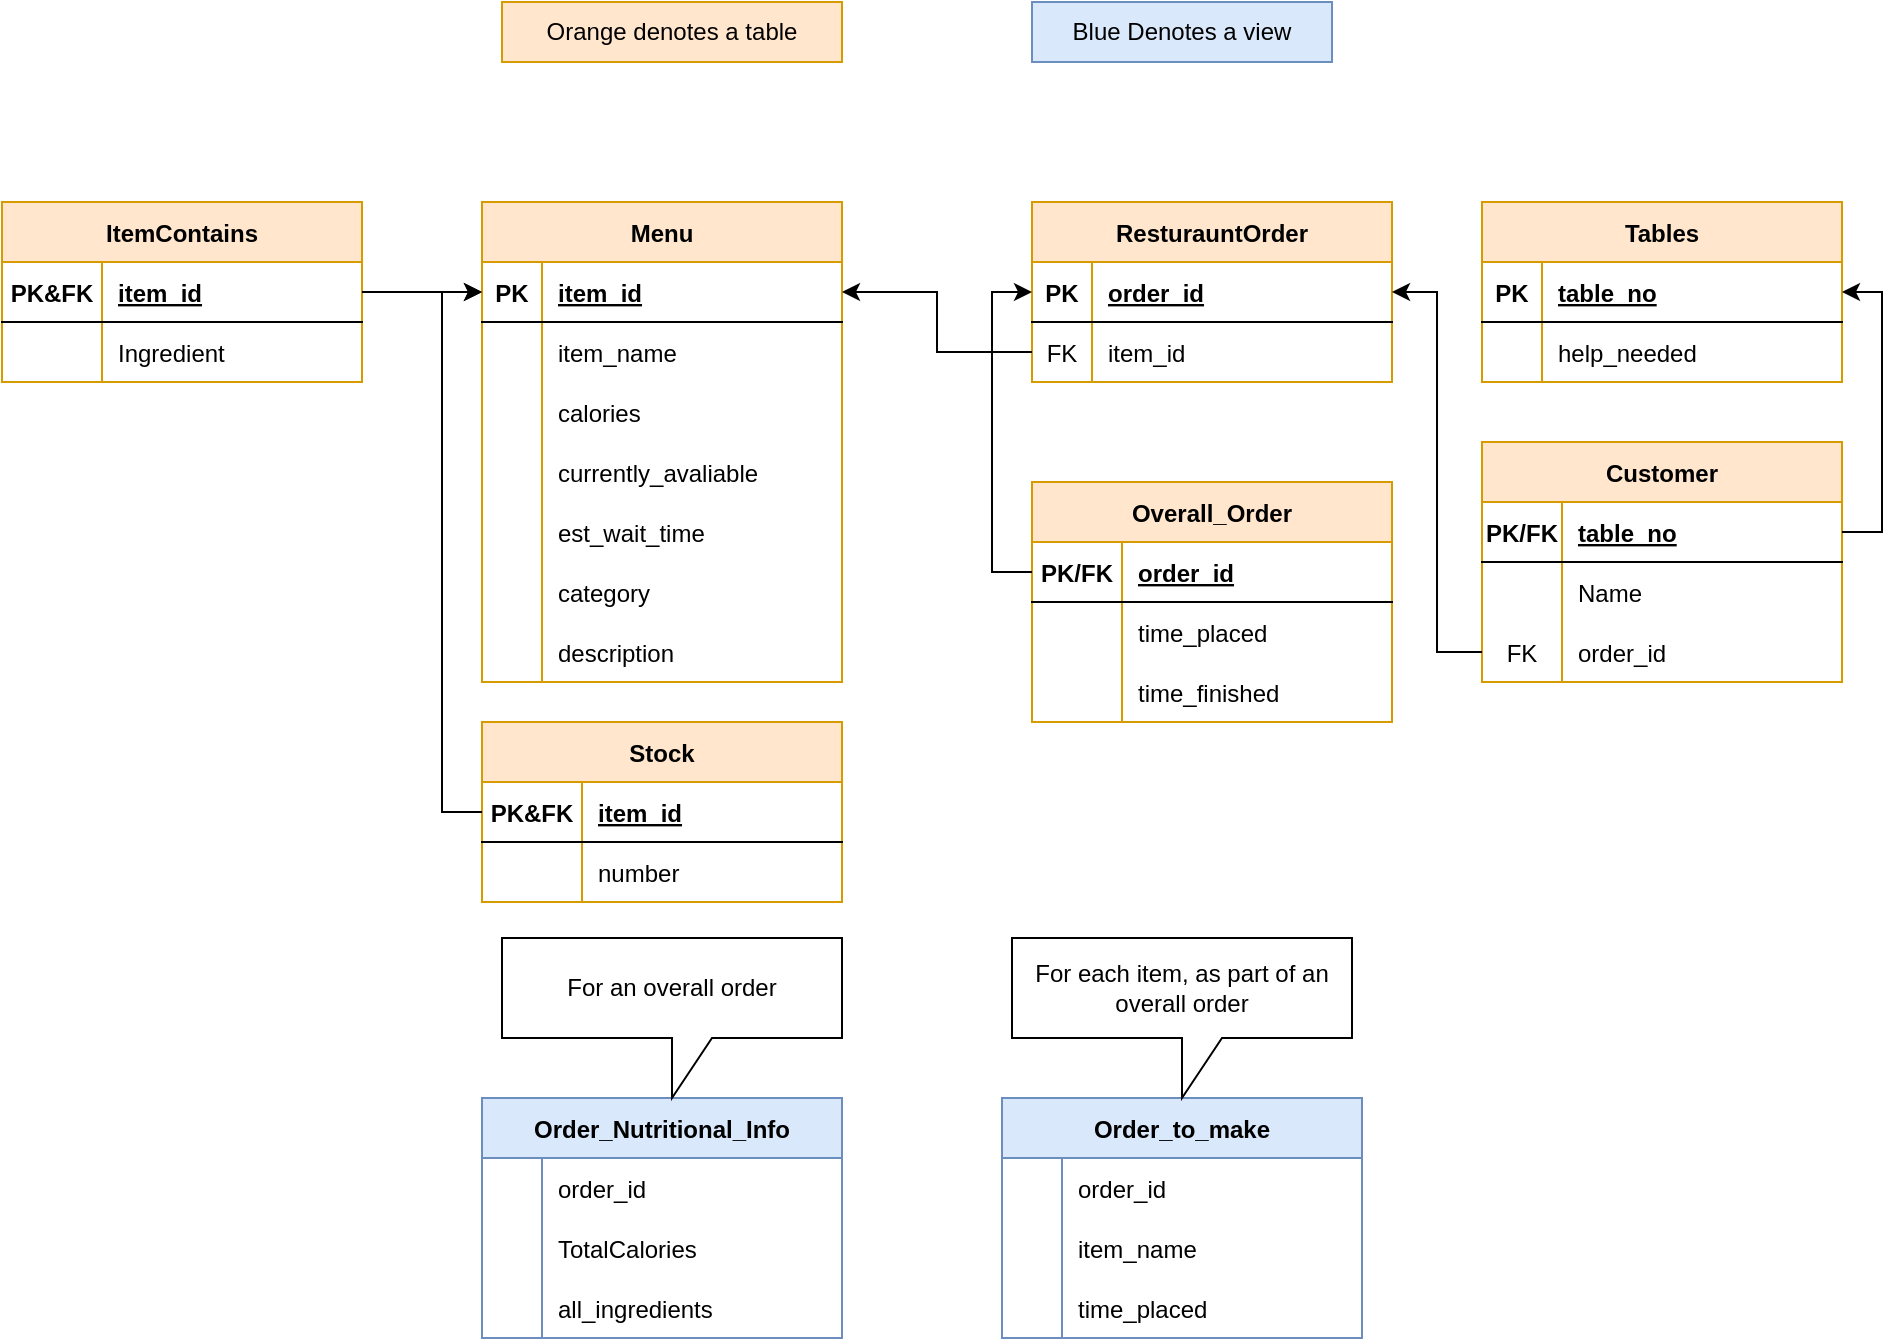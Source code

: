 <mxfile version="20.3.0" type="device"><diagram id="SdohJw1Y27w-HQeOz1-9" name="Page-1"><mxGraphModel dx="1312" dy="865" grid="1" gridSize="10" guides="1" tooltips="1" connect="1" arrows="1" fold="1" page="1" pageScale="1" pageWidth="850" pageHeight="1100" math="0" shadow="0"><root><mxCell id="0"/><mxCell id="1" parent="0"/><mxCell id="2-MBqTOUzXgTZONKNW20-1" value="Menu" style="shape=table;startSize=30;container=1;collapsible=1;childLayout=tableLayout;fixedRows=1;rowLines=0;fontStyle=1;align=center;resizeLast=1;fillColor=#ffe6cc;strokeColor=#d79b00;" parent="1" vertex="1"><mxGeometry x="60" y="140" width="180" height="240" as="geometry"/></mxCell><mxCell id="2-MBqTOUzXgTZONKNW20-2" value="" style="shape=tableRow;horizontal=0;startSize=0;swimlaneHead=0;swimlaneBody=0;fillColor=none;collapsible=0;dropTarget=0;points=[[0,0.5],[1,0.5]];portConstraint=eastwest;top=0;left=0;right=0;bottom=1;" parent="2-MBqTOUzXgTZONKNW20-1" vertex="1"><mxGeometry y="30" width="180" height="30" as="geometry"/></mxCell><mxCell id="2-MBqTOUzXgTZONKNW20-3" value="PK" style="shape=partialRectangle;connectable=0;fillColor=none;top=0;left=0;bottom=0;right=0;fontStyle=1;overflow=hidden;" parent="2-MBqTOUzXgTZONKNW20-2" vertex="1"><mxGeometry width="30" height="30" as="geometry"><mxRectangle width="30" height="30" as="alternateBounds"/></mxGeometry></mxCell><mxCell id="2-MBqTOUzXgTZONKNW20-4" value="item_id" style="shape=partialRectangle;connectable=0;fillColor=none;top=0;left=0;bottom=0;right=0;align=left;spacingLeft=6;fontStyle=5;overflow=hidden;" parent="2-MBqTOUzXgTZONKNW20-2" vertex="1"><mxGeometry x="30" width="150" height="30" as="geometry"><mxRectangle width="150" height="30" as="alternateBounds"/></mxGeometry></mxCell><mxCell id="2-MBqTOUzXgTZONKNW20-5" value="" style="shape=tableRow;horizontal=0;startSize=0;swimlaneHead=0;swimlaneBody=0;fillColor=none;collapsible=0;dropTarget=0;points=[[0,0.5],[1,0.5]];portConstraint=eastwest;top=0;left=0;right=0;bottom=0;" parent="2-MBqTOUzXgTZONKNW20-1" vertex="1"><mxGeometry y="60" width="180" height="30" as="geometry"/></mxCell><mxCell id="2-MBqTOUzXgTZONKNW20-6" value="" style="shape=partialRectangle;connectable=0;fillColor=none;top=0;left=0;bottom=0;right=0;editable=1;overflow=hidden;" parent="2-MBqTOUzXgTZONKNW20-5" vertex="1"><mxGeometry width="30" height="30" as="geometry"><mxRectangle width="30" height="30" as="alternateBounds"/></mxGeometry></mxCell><mxCell id="2-MBqTOUzXgTZONKNW20-7" value="item_name" style="shape=partialRectangle;connectable=0;fillColor=none;top=0;left=0;bottom=0;right=0;align=left;spacingLeft=6;overflow=hidden;" parent="2-MBqTOUzXgTZONKNW20-5" vertex="1"><mxGeometry x="30" width="150" height="30" as="geometry"><mxRectangle width="150" height="30" as="alternateBounds"/></mxGeometry></mxCell><mxCell id="2-MBqTOUzXgTZONKNW20-11" value="" style="shape=tableRow;horizontal=0;startSize=0;swimlaneHead=0;swimlaneBody=0;fillColor=none;collapsible=0;dropTarget=0;points=[[0,0.5],[1,0.5]];portConstraint=eastwest;top=0;left=0;right=0;bottom=0;" parent="2-MBqTOUzXgTZONKNW20-1" vertex="1"><mxGeometry y="90" width="180" height="30" as="geometry"/></mxCell><mxCell id="2-MBqTOUzXgTZONKNW20-12" value="" style="shape=partialRectangle;connectable=0;fillColor=none;top=0;left=0;bottom=0;right=0;editable=1;overflow=hidden;" parent="2-MBqTOUzXgTZONKNW20-11" vertex="1"><mxGeometry width="30" height="30" as="geometry"><mxRectangle width="30" height="30" as="alternateBounds"/></mxGeometry></mxCell><mxCell id="2-MBqTOUzXgTZONKNW20-13" value="calories" style="shape=partialRectangle;connectable=0;fillColor=none;top=0;left=0;bottom=0;right=0;align=left;spacingLeft=6;overflow=hidden;" parent="2-MBqTOUzXgTZONKNW20-11" vertex="1"><mxGeometry x="30" width="150" height="30" as="geometry"><mxRectangle width="150" height="30" as="alternateBounds"/></mxGeometry></mxCell><mxCell id="2-MBqTOUzXgTZONKNW20-14" value="" style="shape=tableRow;horizontal=0;startSize=0;swimlaneHead=0;swimlaneBody=0;fillColor=none;collapsible=0;dropTarget=0;points=[[0,0.5],[1,0.5]];portConstraint=eastwest;top=0;left=0;right=0;bottom=0;" parent="2-MBqTOUzXgTZONKNW20-1" vertex="1"><mxGeometry y="120" width="180" height="30" as="geometry"/></mxCell><mxCell id="2-MBqTOUzXgTZONKNW20-15" value="" style="shape=partialRectangle;connectable=0;fillColor=none;top=0;left=0;bottom=0;right=0;editable=1;overflow=hidden;" parent="2-MBqTOUzXgTZONKNW20-14" vertex="1"><mxGeometry width="30" height="30" as="geometry"><mxRectangle width="30" height="30" as="alternateBounds"/></mxGeometry></mxCell><mxCell id="2-MBqTOUzXgTZONKNW20-16" value="currently_avaliable" style="shape=partialRectangle;connectable=0;fillColor=none;top=0;left=0;bottom=0;right=0;align=left;spacingLeft=6;overflow=hidden;" parent="2-MBqTOUzXgTZONKNW20-14" vertex="1"><mxGeometry x="30" width="150" height="30" as="geometry"><mxRectangle width="150" height="30" as="alternateBounds"/></mxGeometry></mxCell><mxCell id="2-MBqTOUzXgTZONKNW20-17" value="" style="shape=tableRow;horizontal=0;startSize=0;swimlaneHead=0;swimlaneBody=0;fillColor=none;collapsible=0;dropTarget=0;points=[[0,0.5],[1,0.5]];portConstraint=eastwest;top=0;left=0;right=0;bottom=0;" parent="2-MBqTOUzXgTZONKNW20-1" vertex="1"><mxGeometry y="150" width="180" height="30" as="geometry"/></mxCell><mxCell id="2-MBqTOUzXgTZONKNW20-18" value="" style="shape=partialRectangle;connectable=0;fillColor=none;top=0;left=0;bottom=0;right=0;editable=1;overflow=hidden;" parent="2-MBqTOUzXgTZONKNW20-17" vertex="1"><mxGeometry width="30" height="30" as="geometry"><mxRectangle width="30" height="30" as="alternateBounds"/></mxGeometry></mxCell><mxCell id="2-MBqTOUzXgTZONKNW20-19" value="est_wait_time" style="shape=partialRectangle;connectable=0;fillColor=none;top=0;left=0;bottom=0;right=0;align=left;spacingLeft=6;overflow=hidden;" parent="2-MBqTOUzXgTZONKNW20-17" vertex="1"><mxGeometry x="30" width="150" height="30" as="geometry"><mxRectangle width="150" height="30" as="alternateBounds"/></mxGeometry></mxCell><mxCell id="f_pFK07Fa-4HDUdcqEi2-1" value="" style="shape=tableRow;horizontal=0;startSize=0;swimlaneHead=0;swimlaneBody=0;fillColor=none;collapsible=0;dropTarget=0;points=[[0,0.5],[1,0.5]];portConstraint=eastwest;top=0;left=0;right=0;bottom=0;" vertex="1" parent="2-MBqTOUzXgTZONKNW20-1"><mxGeometry y="180" width="180" height="30" as="geometry"/></mxCell><mxCell id="f_pFK07Fa-4HDUdcqEi2-2" value="" style="shape=partialRectangle;connectable=0;fillColor=none;top=0;left=0;bottom=0;right=0;editable=1;overflow=hidden;" vertex="1" parent="f_pFK07Fa-4HDUdcqEi2-1"><mxGeometry width="30" height="30" as="geometry"><mxRectangle width="30" height="30" as="alternateBounds"/></mxGeometry></mxCell><mxCell id="f_pFK07Fa-4HDUdcqEi2-3" value="category" style="shape=partialRectangle;connectable=0;fillColor=none;top=0;left=0;bottom=0;right=0;align=left;spacingLeft=6;overflow=hidden;" vertex="1" parent="f_pFK07Fa-4HDUdcqEi2-1"><mxGeometry x="30" width="150" height="30" as="geometry"><mxRectangle width="150" height="30" as="alternateBounds"/></mxGeometry></mxCell><mxCell id="f_pFK07Fa-4HDUdcqEi2-4" value="" style="shape=tableRow;horizontal=0;startSize=0;swimlaneHead=0;swimlaneBody=0;fillColor=none;collapsible=0;dropTarget=0;points=[[0,0.5],[1,0.5]];portConstraint=eastwest;top=0;left=0;right=0;bottom=0;" vertex="1" parent="2-MBqTOUzXgTZONKNW20-1"><mxGeometry y="210" width="180" height="30" as="geometry"/></mxCell><mxCell id="f_pFK07Fa-4HDUdcqEi2-5" value="" style="shape=partialRectangle;connectable=0;fillColor=none;top=0;left=0;bottom=0;right=0;editable=1;overflow=hidden;" vertex="1" parent="f_pFK07Fa-4HDUdcqEi2-4"><mxGeometry width="30" height="30" as="geometry"><mxRectangle width="30" height="30" as="alternateBounds"/></mxGeometry></mxCell><mxCell id="f_pFK07Fa-4HDUdcqEi2-6" value="description" style="shape=partialRectangle;connectable=0;fillColor=none;top=0;left=0;bottom=0;right=0;align=left;spacingLeft=6;overflow=hidden;" vertex="1" parent="f_pFK07Fa-4HDUdcqEi2-4"><mxGeometry x="30" width="150" height="30" as="geometry"><mxRectangle width="150" height="30" as="alternateBounds"/></mxGeometry></mxCell><mxCell id="2-MBqTOUzXgTZONKNW20-20" value="Stock" style="shape=table;startSize=30;container=1;collapsible=1;childLayout=tableLayout;fixedRows=1;rowLines=0;fontStyle=1;align=center;resizeLast=1;fillColor=#ffe6cc;strokeColor=#d79b00;" parent="1" vertex="1"><mxGeometry x="60" y="400" width="180" height="90" as="geometry"/></mxCell><mxCell id="2-MBqTOUzXgTZONKNW20-21" value="" style="shape=tableRow;horizontal=0;startSize=0;swimlaneHead=0;swimlaneBody=0;fillColor=none;collapsible=0;dropTarget=0;points=[[0,0.5],[1,0.5]];portConstraint=eastwest;top=0;left=0;right=0;bottom=1;" parent="2-MBqTOUzXgTZONKNW20-20" vertex="1"><mxGeometry y="30" width="180" height="30" as="geometry"/></mxCell><mxCell id="2-MBqTOUzXgTZONKNW20-22" value="PK&amp;FK" style="shape=partialRectangle;connectable=0;fillColor=none;top=0;left=0;bottom=0;right=0;fontStyle=1;overflow=hidden;" parent="2-MBqTOUzXgTZONKNW20-21" vertex="1"><mxGeometry width="50" height="30" as="geometry"><mxRectangle width="50" height="30" as="alternateBounds"/></mxGeometry></mxCell><mxCell id="2-MBqTOUzXgTZONKNW20-23" value="item_id" style="shape=partialRectangle;connectable=0;fillColor=none;top=0;left=0;bottom=0;right=0;align=left;spacingLeft=6;fontStyle=5;overflow=hidden;" parent="2-MBqTOUzXgTZONKNW20-21" vertex="1"><mxGeometry x="50" width="130" height="30" as="geometry"><mxRectangle width="130" height="30" as="alternateBounds"/></mxGeometry></mxCell><mxCell id="2-MBqTOUzXgTZONKNW20-24" value="" style="shape=tableRow;horizontal=0;startSize=0;swimlaneHead=0;swimlaneBody=0;fillColor=none;collapsible=0;dropTarget=0;points=[[0,0.5],[1,0.5]];portConstraint=eastwest;top=0;left=0;right=0;bottom=0;" parent="2-MBqTOUzXgTZONKNW20-20" vertex="1"><mxGeometry y="60" width="180" height="30" as="geometry"/></mxCell><mxCell id="2-MBqTOUzXgTZONKNW20-25" value="" style="shape=partialRectangle;connectable=0;fillColor=none;top=0;left=0;bottom=0;right=0;editable=1;overflow=hidden;" parent="2-MBqTOUzXgTZONKNW20-24" vertex="1"><mxGeometry width="50" height="30" as="geometry"><mxRectangle width="50" height="30" as="alternateBounds"/></mxGeometry></mxCell><mxCell id="2-MBqTOUzXgTZONKNW20-26" value="number" style="shape=partialRectangle;connectable=0;fillColor=none;top=0;left=0;bottom=0;right=0;align=left;spacingLeft=6;overflow=hidden;" parent="2-MBqTOUzXgTZONKNW20-24" vertex="1"><mxGeometry x="50" width="130" height="30" as="geometry"><mxRectangle width="130" height="30" as="alternateBounds"/></mxGeometry></mxCell><mxCell id="2-MBqTOUzXgTZONKNW20-43" value="ResturauntOrder" style="shape=table;startSize=30;container=1;collapsible=1;childLayout=tableLayout;fixedRows=1;rowLines=0;fontStyle=1;align=center;resizeLast=1;fillColor=#ffe6cc;strokeColor=#d79b00;" parent="1" vertex="1"><mxGeometry x="335" y="140" width="180" height="90" as="geometry"/></mxCell><mxCell id="2-MBqTOUzXgTZONKNW20-44" value="" style="shape=tableRow;horizontal=0;startSize=0;swimlaneHead=0;swimlaneBody=0;fillColor=none;collapsible=0;dropTarget=0;points=[[0,0.5],[1,0.5]];portConstraint=eastwest;top=0;left=0;right=0;bottom=1;" parent="2-MBqTOUzXgTZONKNW20-43" vertex="1"><mxGeometry y="30" width="180" height="30" as="geometry"/></mxCell><mxCell id="2-MBqTOUzXgTZONKNW20-45" value="PK" style="shape=partialRectangle;connectable=0;fillColor=none;top=0;left=0;bottom=0;right=0;fontStyle=1;overflow=hidden;" parent="2-MBqTOUzXgTZONKNW20-44" vertex="1"><mxGeometry width="30" height="30" as="geometry"><mxRectangle width="30" height="30" as="alternateBounds"/></mxGeometry></mxCell><mxCell id="2-MBqTOUzXgTZONKNW20-46" value="order_id" style="shape=partialRectangle;connectable=0;fillColor=none;top=0;left=0;bottom=0;right=0;align=left;spacingLeft=6;fontStyle=5;overflow=hidden;" parent="2-MBqTOUzXgTZONKNW20-44" vertex="1"><mxGeometry x="30" width="150" height="30" as="geometry"><mxRectangle width="150" height="30" as="alternateBounds"/></mxGeometry></mxCell><mxCell id="2-MBqTOUzXgTZONKNW20-47" value="" style="shape=tableRow;horizontal=0;startSize=0;swimlaneHead=0;swimlaneBody=0;fillColor=none;collapsible=0;dropTarget=0;points=[[0,0.5],[1,0.5]];portConstraint=eastwest;top=0;left=0;right=0;bottom=0;" parent="2-MBqTOUzXgTZONKNW20-43" vertex="1"><mxGeometry y="60" width="180" height="30" as="geometry"/></mxCell><mxCell id="2-MBqTOUzXgTZONKNW20-48" value="FK" style="shape=partialRectangle;connectable=0;fillColor=none;top=0;left=0;bottom=0;right=0;editable=1;overflow=hidden;" parent="2-MBqTOUzXgTZONKNW20-47" vertex="1"><mxGeometry width="30" height="30" as="geometry"><mxRectangle width="30" height="30" as="alternateBounds"/></mxGeometry></mxCell><mxCell id="2-MBqTOUzXgTZONKNW20-49" value="item_id" style="shape=partialRectangle;connectable=0;fillColor=none;top=0;left=0;bottom=0;right=0;align=left;spacingLeft=6;overflow=hidden;" parent="2-MBqTOUzXgTZONKNW20-47" vertex="1"><mxGeometry x="30" width="150" height="30" as="geometry"><mxRectangle width="150" height="30" as="alternateBounds"/></mxGeometry></mxCell><mxCell id="2-MBqTOUzXgTZONKNW20-62" value="Overall_Order" style="shape=table;startSize=30;container=1;collapsible=1;childLayout=tableLayout;fixedRows=1;rowLines=0;fontStyle=1;align=center;resizeLast=1;fillColor=#ffe6cc;strokeColor=#d79b00;" parent="1" vertex="1"><mxGeometry x="335" y="280" width="180" height="120" as="geometry"/></mxCell><mxCell id="2-MBqTOUzXgTZONKNW20-63" value="" style="shape=tableRow;horizontal=0;startSize=0;swimlaneHead=0;swimlaneBody=0;fillColor=none;collapsible=0;dropTarget=0;points=[[0,0.5],[1,0.5]];portConstraint=eastwest;top=0;left=0;right=0;bottom=1;" parent="2-MBqTOUzXgTZONKNW20-62" vertex="1"><mxGeometry y="30" width="180" height="30" as="geometry"/></mxCell><mxCell id="2-MBqTOUzXgTZONKNW20-64" value="PK/FK" style="shape=partialRectangle;connectable=0;fillColor=none;top=0;left=0;bottom=0;right=0;fontStyle=1;overflow=hidden;" parent="2-MBqTOUzXgTZONKNW20-63" vertex="1"><mxGeometry width="45" height="30" as="geometry"><mxRectangle width="45" height="30" as="alternateBounds"/></mxGeometry></mxCell><mxCell id="2-MBqTOUzXgTZONKNW20-65" value="order_id" style="shape=partialRectangle;connectable=0;fillColor=none;top=0;left=0;bottom=0;right=0;align=left;spacingLeft=6;fontStyle=5;overflow=hidden;" parent="2-MBqTOUzXgTZONKNW20-63" vertex="1"><mxGeometry x="45" width="135" height="30" as="geometry"><mxRectangle width="135" height="30" as="alternateBounds"/></mxGeometry></mxCell><mxCell id="2-MBqTOUzXgTZONKNW20-69" value="" style="shape=tableRow;horizontal=0;startSize=0;swimlaneHead=0;swimlaneBody=0;fillColor=none;collapsible=0;dropTarget=0;points=[[0,0.5],[1,0.5]];portConstraint=eastwest;top=0;left=0;right=0;bottom=0;" parent="2-MBqTOUzXgTZONKNW20-62" vertex="1"><mxGeometry y="60" width="180" height="30" as="geometry"/></mxCell><mxCell id="2-MBqTOUzXgTZONKNW20-70" value="" style="shape=partialRectangle;connectable=0;fillColor=none;top=0;left=0;bottom=0;right=0;fontStyle=0;overflow=hidden;" parent="2-MBqTOUzXgTZONKNW20-69" vertex="1"><mxGeometry width="45" height="30" as="geometry"><mxRectangle width="45" height="30" as="alternateBounds"/></mxGeometry></mxCell><mxCell id="2-MBqTOUzXgTZONKNW20-71" value="time_placed" style="shape=partialRectangle;connectable=0;fillColor=none;top=0;left=0;bottom=0;right=0;align=left;spacingLeft=6;fontStyle=0;overflow=hidden;" parent="2-MBqTOUzXgTZONKNW20-69" vertex="1"><mxGeometry x="45" width="135" height="30" as="geometry"><mxRectangle width="135" height="30" as="alternateBounds"/></mxGeometry></mxCell><mxCell id="2-MBqTOUzXgTZONKNW20-72" value="" style="shape=tableRow;horizontal=0;startSize=0;swimlaneHead=0;swimlaneBody=0;fillColor=none;collapsible=0;dropTarget=0;points=[[0,0.5],[1,0.5]];portConstraint=eastwest;top=0;left=0;right=0;bottom=0;" parent="2-MBqTOUzXgTZONKNW20-62" vertex="1"><mxGeometry y="90" width="180" height="30" as="geometry"/></mxCell><mxCell id="2-MBqTOUzXgTZONKNW20-73" value="" style="shape=partialRectangle;connectable=0;fillColor=none;top=0;left=0;bottom=0;right=0;editable=1;overflow=hidden;" parent="2-MBqTOUzXgTZONKNW20-72" vertex="1"><mxGeometry width="45" height="30" as="geometry"><mxRectangle width="45" height="30" as="alternateBounds"/></mxGeometry></mxCell><mxCell id="2-MBqTOUzXgTZONKNW20-74" value="time_finished" style="shape=partialRectangle;connectable=0;fillColor=none;top=0;left=0;bottom=0;right=0;align=left;spacingLeft=6;overflow=hidden;" parent="2-MBqTOUzXgTZONKNW20-72" vertex="1"><mxGeometry x="45" width="135" height="30" as="geometry"><mxRectangle width="135" height="30" as="alternateBounds"/></mxGeometry></mxCell><mxCell id="2-MBqTOUzXgTZONKNW20-81" value="Orange denotes a table" style="text;html=1;strokeColor=#d79b00;fillColor=#ffe6cc;align=center;verticalAlign=middle;whiteSpace=wrap;rounded=0;" parent="1" vertex="1"><mxGeometry x="70" y="40" width="170" height="30" as="geometry"/></mxCell><mxCell id="2-MBqTOUzXgTZONKNW20-83" value="Blue Denotes a view" style="text;html=1;strokeColor=#6c8ebf;fillColor=#dae8fc;align=center;verticalAlign=middle;whiteSpace=wrap;rounded=0;" parent="1" vertex="1"><mxGeometry x="335" y="40" width="150" height="30" as="geometry"/></mxCell><mxCell id="2-MBqTOUzXgTZONKNW20-84" style="edgeStyle=orthogonalEdgeStyle;rounded=0;orthogonalLoop=1;jettySize=auto;html=1;exitX=0;exitY=0.5;exitDx=0;exitDy=0;entryX=0;entryY=0.5;entryDx=0;entryDy=0;" parent="1" source="2-MBqTOUzXgTZONKNW20-63" target="2-MBqTOUzXgTZONKNW20-44" edge="1"><mxGeometry relative="1" as="geometry"/></mxCell><mxCell id="2-MBqTOUzXgTZONKNW20-85" style="edgeStyle=orthogonalEdgeStyle;rounded=0;orthogonalLoop=1;jettySize=auto;html=1;exitX=0;exitY=0.5;exitDx=0;exitDy=0;entryX=0;entryY=0.5;entryDx=0;entryDy=0;" parent="1" source="2-MBqTOUzXgTZONKNW20-21" target="2-MBqTOUzXgTZONKNW20-2" edge="1"><mxGeometry relative="1" as="geometry"/></mxCell><mxCell id="2-MBqTOUzXgTZONKNW20-86" value="Order_Nutritional_Info" style="shape=table;startSize=30;container=1;collapsible=1;childLayout=tableLayout;fixedRows=1;rowLines=0;fontStyle=1;align=center;resizeLast=1;fillColor=#dae8fc;strokeColor=#6c8ebf;" parent="1" vertex="1"><mxGeometry x="60" y="588" width="180" height="120" as="geometry"/></mxCell><mxCell id="2-MBqTOUzXgTZONKNW20-102" value="" style="shape=tableRow;horizontal=0;startSize=0;swimlaneHead=0;swimlaneBody=0;fillColor=none;collapsible=0;dropTarget=0;points=[[0,0.5],[1,0.5]];portConstraint=eastwest;top=0;left=0;right=0;bottom=0;" parent="2-MBqTOUzXgTZONKNW20-86" vertex="1"><mxGeometry y="30" width="180" height="30" as="geometry"/></mxCell><mxCell id="2-MBqTOUzXgTZONKNW20-103" value="" style="shape=partialRectangle;connectable=0;fillColor=none;top=0;left=0;bottom=0;right=0;editable=1;overflow=hidden;" parent="2-MBqTOUzXgTZONKNW20-102" vertex="1"><mxGeometry width="30" height="30" as="geometry"><mxRectangle width="30" height="30" as="alternateBounds"/></mxGeometry></mxCell><mxCell id="2-MBqTOUzXgTZONKNW20-104" value="order_id" style="shape=partialRectangle;connectable=0;fillColor=none;top=0;left=0;bottom=0;right=0;align=left;spacingLeft=6;overflow=hidden;" parent="2-MBqTOUzXgTZONKNW20-102" vertex="1"><mxGeometry x="30" width="150" height="30" as="geometry"><mxRectangle width="150" height="30" as="alternateBounds"/></mxGeometry></mxCell><mxCell id="2-MBqTOUzXgTZONKNW20-90" value="" style="shape=tableRow;horizontal=0;startSize=0;swimlaneHead=0;swimlaneBody=0;fillColor=none;collapsible=0;dropTarget=0;points=[[0,0.5],[1,0.5]];portConstraint=eastwest;top=0;left=0;right=0;bottom=0;" parent="2-MBqTOUzXgTZONKNW20-86" vertex="1"><mxGeometry y="60" width="180" height="30" as="geometry"/></mxCell><mxCell id="2-MBqTOUzXgTZONKNW20-91" value="" style="shape=partialRectangle;connectable=0;fillColor=none;top=0;left=0;bottom=0;right=0;editable=1;overflow=hidden;" parent="2-MBqTOUzXgTZONKNW20-90" vertex="1"><mxGeometry width="30" height="30" as="geometry"><mxRectangle width="30" height="30" as="alternateBounds"/></mxGeometry></mxCell><mxCell id="2-MBqTOUzXgTZONKNW20-92" value="TotalCalories" style="shape=partialRectangle;connectable=0;fillColor=none;top=0;left=0;bottom=0;right=0;align=left;spacingLeft=6;overflow=hidden;" parent="2-MBqTOUzXgTZONKNW20-90" vertex="1"><mxGeometry x="30" width="150" height="30" as="geometry"><mxRectangle width="150" height="30" as="alternateBounds"/></mxGeometry></mxCell><mxCell id="2-MBqTOUzXgTZONKNW20-93" value="" style="shape=tableRow;horizontal=0;startSize=0;swimlaneHead=0;swimlaneBody=0;fillColor=none;collapsible=0;dropTarget=0;points=[[0,0.5],[1,0.5]];portConstraint=eastwest;top=0;left=0;right=0;bottom=0;" parent="2-MBqTOUzXgTZONKNW20-86" vertex="1"><mxGeometry y="90" width="180" height="30" as="geometry"/></mxCell><mxCell id="2-MBqTOUzXgTZONKNW20-94" value="" style="shape=partialRectangle;connectable=0;fillColor=none;top=0;left=0;bottom=0;right=0;fontStyle=0;overflow=hidden;" parent="2-MBqTOUzXgTZONKNW20-93" vertex="1"><mxGeometry width="30" height="30" as="geometry"><mxRectangle width="30" height="30" as="alternateBounds"/></mxGeometry></mxCell><mxCell id="2-MBqTOUzXgTZONKNW20-95" value="all_ingredients" style="shape=partialRectangle;connectable=0;fillColor=none;top=0;left=0;bottom=0;right=0;align=left;spacingLeft=6;fontStyle=0;overflow=hidden;" parent="2-MBqTOUzXgTZONKNW20-93" vertex="1"><mxGeometry x="30" width="150" height="30" as="geometry"><mxRectangle width="150" height="30" as="alternateBounds"/></mxGeometry></mxCell><mxCell id="2-MBqTOUzXgTZONKNW20-106" style="edgeStyle=orthogonalEdgeStyle;rounded=0;orthogonalLoop=1;jettySize=auto;html=1;entryX=1;entryY=0.5;entryDx=0;entryDy=0;" parent="1" source="2-MBqTOUzXgTZONKNW20-47" target="2-MBqTOUzXgTZONKNW20-2" edge="1"><mxGeometry relative="1" as="geometry"/></mxCell><mxCell id="2-MBqTOUzXgTZONKNW20-107" value="Order_to_make" style="shape=table;startSize=30;container=1;collapsible=1;childLayout=tableLayout;fixedRows=1;rowLines=0;fontStyle=1;align=center;resizeLast=1;fillColor=#dae8fc;strokeColor=#6c8ebf;" parent="1" vertex="1"><mxGeometry x="320" y="588" width="180" height="120" as="geometry"/></mxCell><mxCell id="2-MBqTOUzXgTZONKNW20-108" value="" style="shape=tableRow;horizontal=0;startSize=0;swimlaneHead=0;swimlaneBody=0;fillColor=none;collapsible=0;dropTarget=0;points=[[0,0.5],[1,0.5]];portConstraint=eastwest;top=0;left=0;right=0;bottom=0;" parent="2-MBqTOUzXgTZONKNW20-107" vertex="1"><mxGeometry y="30" width="180" height="30" as="geometry"/></mxCell><mxCell id="2-MBqTOUzXgTZONKNW20-109" value="" style="shape=partialRectangle;connectable=0;fillColor=none;top=0;left=0;bottom=0;right=0;editable=1;overflow=hidden;" parent="2-MBqTOUzXgTZONKNW20-108" vertex="1"><mxGeometry width="30" height="30" as="geometry"><mxRectangle width="30" height="30" as="alternateBounds"/></mxGeometry></mxCell><mxCell id="2-MBqTOUzXgTZONKNW20-110" value="order_id" style="shape=partialRectangle;connectable=0;fillColor=none;top=0;left=0;bottom=0;right=0;align=left;spacingLeft=6;overflow=hidden;" parent="2-MBqTOUzXgTZONKNW20-108" vertex="1"><mxGeometry x="30" width="150" height="30" as="geometry"><mxRectangle width="150" height="30" as="alternateBounds"/></mxGeometry></mxCell><mxCell id="2-MBqTOUzXgTZONKNW20-111" value="" style="shape=tableRow;horizontal=0;startSize=0;swimlaneHead=0;swimlaneBody=0;fillColor=none;collapsible=0;dropTarget=0;points=[[0,0.5],[1,0.5]];portConstraint=eastwest;top=0;left=0;right=0;bottom=0;" parent="2-MBqTOUzXgTZONKNW20-107" vertex="1"><mxGeometry y="60" width="180" height="30" as="geometry"/></mxCell><mxCell id="2-MBqTOUzXgTZONKNW20-112" value="" style="shape=partialRectangle;connectable=0;fillColor=none;top=0;left=0;bottom=0;right=0;editable=1;overflow=hidden;" parent="2-MBqTOUzXgTZONKNW20-111" vertex="1"><mxGeometry width="30" height="30" as="geometry"><mxRectangle width="30" height="30" as="alternateBounds"/></mxGeometry></mxCell><mxCell id="2-MBqTOUzXgTZONKNW20-113" value="item_name" style="shape=partialRectangle;connectable=0;fillColor=none;top=0;left=0;bottom=0;right=0;align=left;spacingLeft=6;overflow=hidden;" parent="2-MBqTOUzXgTZONKNW20-111" vertex="1"><mxGeometry x="30" width="150" height="30" as="geometry"><mxRectangle width="150" height="30" as="alternateBounds"/></mxGeometry></mxCell><mxCell id="2-MBqTOUzXgTZONKNW20-114" value="" style="shape=tableRow;horizontal=0;startSize=0;swimlaneHead=0;swimlaneBody=0;fillColor=none;collapsible=0;dropTarget=0;points=[[0,0.5],[1,0.5]];portConstraint=eastwest;top=0;left=0;right=0;bottom=0;" parent="2-MBqTOUzXgTZONKNW20-107" vertex="1"><mxGeometry y="90" width="180" height="30" as="geometry"/></mxCell><mxCell id="2-MBqTOUzXgTZONKNW20-115" value="" style="shape=partialRectangle;connectable=0;fillColor=none;top=0;left=0;bottom=0;right=0;fontStyle=0;overflow=hidden;" parent="2-MBqTOUzXgTZONKNW20-114" vertex="1"><mxGeometry width="30" height="30" as="geometry"><mxRectangle width="30" height="30" as="alternateBounds"/></mxGeometry></mxCell><mxCell id="2-MBqTOUzXgTZONKNW20-116" value="time_placed" style="shape=partialRectangle;connectable=0;fillColor=none;top=0;left=0;bottom=0;right=0;align=left;spacingLeft=6;fontStyle=0;overflow=hidden;" parent="2-MBqTOUzXgTZONKNW20-114" vertex="1"><mxGeometry x="30" width="150" height="30" as="geometry"><mxRectangle width="150" height="30" as="alternateBounds"/></mxGeometry></mxCell><mxCell id="2-MBqTOUzXgTZONKNW20-117" value="Tables" style="shape=table;startSize=30;container=1;collapsible=1;childLayout=tableLayout;fixedRows=1;rowLines=0;fontStyle=1;align=center;resizeLast=1;fillColor=#ffe6cc;strokeColor=#d79b00;" parent="1" vertex="1"><mxGeometry x="560" y="140" width="180" height="90" as="geometry"/></mxCell><mxCell id="2-MBqTOUzXgTZONKNW20-118" value="" style="shape=tableRow;horizontal=0;startSize=0;swimlaneHead=0;swimlaneBody=0;fillColor=none;collapsible=0;dropTarget=0;points=[[0,0.5],[1,0.5]];portConstraint=eastwest;top=0;left=0;right=0;bottom=1;" parent="2-MBqTOUzXgTZONKNW20-117" vertex="1"><mxGeometry y="30" width="180" height="30" as="geometry"/></mxCell><mxCell id="2-MBqTOUzXgTZONKNW20-119" value="PK" style="shape=partialRectangle;connectable=0;fillColor=none;top=0;left=0;bottom=0;right=0;fontStyle=1;overflow=hidden;" parent="2-MBqTOUzXgTZONKNW20-118" vertex="1"><mxGeometry width="30" height="30" as="geometry"><mxRectangle width="30" height="30" as="alternateBounds"/></mxGeometry></mxCell><mxCell id="2-MBqTOUzXgTZONKNW20-120" value="table_no" style="shape=partialRectangle;connectable=0;fillColor=none;top=0;left=0;bottom=0;right=0;align=left;spacingLeft=6;fontStyle=5;overflow=hidden;" parent="2-MBqTOUzXgTZONKNW20-118" vertex="1"><mxGeometry x="30" width="150" height="30" as="geometry"><mxRectangle width="150" height="30" as="alternateBounds"/></mxGeometry></mxCell><mxCell id="2-MBqTOUzXgTZONKNW20-121" value="" style="shape=tableRow;horizontal=0;startSize=0;swimlaneHead=0;swimlaneBody=0;fillColor=none;collapsible=0;dropTarget=0;points=[[0,0.5],[1,0.5]];portConstraint=eastwest;top=0;left=0;right=0;bottom=0;" parent="2-MBqTOUzXgTZONKNW20-117" vertex="1"><mxGeometry y="60" width="180" height="30" as="geometry"/></mxCell><mxCell id="2-MBqTOUzXgTZONKNW20-122" value="" style="shape=partialRectangle;connectable=0;fillColor=none;top=0;left=0;bottom=0;right=0;fontStyle=0;overflow=hidden;" parent="2-MBqTOUzXgTZONKNW20-121" vertex="1"><mxGeometry width="30" height="30" as="geometry"><mxRectangle width="30" height="30" as="alternateBounds"/></mxGeometry></mxCell><mxCell id="2-MBqTOUzXgTZONKNW20-123" value="help_needed" style="shape=partialRectangle;connectable=0;fillColor=none;top=0;left=0;bottom=0;right=0;align=left;spacingLeft=6;fontStyle=0;overflow=hidden;" parent="2-MBqTOUzXgTZONKNW20-121" vertex="1"><mxGeometry x="30" width="150" height="30" as="geometry"><mxRectangle width="150" height="30" as="alternateBounds"/></mxGeometry></mxCell><mxCell id="2-MBqTOUzXgTZONKNW20-141" value="Customer" style="shape=table;startSize=30;container=1;collapsible=1;childLayout=tableLayout;fixedRows=1;rowLines=0;fontStyle=1;align=center;resizeLast=1;fillColor=#ffe6cc;strokeColor=#d79b00;" parent="1" vertex="1"><mxGeometry x="560" y="260" width="180" height="120" as="geometry"/></mxCell><mxCell id="2-MBqTOUzXgTZONKNW20-142" value="" style="shape=tableRow;horizontal=0;startSize=0;swimlaneHead=0;swimlaneBody=0;fillColor=none;collapsible=0;dropTarget=0;points=[[0,0.5],[1,0.5]];portConstraint=eastwest;top=0;left=0;right=0;bottom=1;" parent="2-MBqTOUzXgTZONKNW20-141" vertex="1"><mxGeometry y="30" width="180" height="30" as="geometry"/></mxCell><mxCell id="2-MBqTOUzXgTZONKNW20-143" value="PK/FK" style="shape=partialRectangle;connectable=0;fillColor=none;top=0;left=0;bottom=0;right=0;fontStyle=1;overflow=hidden;" parent="2-MBqTOUzXgTZONKNW20-142" vertex="1"><mxGeometry width="40" height="30" as="geometry"><mxRectangle width="40" height="30" as="alternateBounds"/></mxGeometry></mxCell><mxCell id="2-MBqTOUzXgTZONKNW20-144" value="table_no" style="shape=partialRectangle;connectable=0;fillColor=none;top=0;left=0;bottom=0;right=0;align=left;spacingLeft=6;fontStyle=5;overflow=hidden;" parent="2-MBqTOUzXgTZONKNW20-142" vertex="1"><mxGeometry x="40" width="140" height="30" as="geometry"><mxRectangle width="140" height="30" as="alternateBounds"/></mxGeometry></mxCell><mxCell id="2-MBqTOUzXgTZONKNW20-145" value="" style="shape=tableRow;horizontal=0;startSize=0;swimlaneHead=0;swimlaneBody=0;fillColor=none;collapsible=0;dropTarget=0;points=[[0,0.5],[1,0.5]];portConstraint=eastwest;top=0;left=0;right=0;bottom=0;" parent="2-MBqTOUzXgTZONKNW20-141" vertex="1"><mxGeometry y="60" width="180" height="30" as="geometry"/></mxCell><mxCell id="2-MBqTOUzXgTZONKNW20-146" value="" style="shape=partialRectangle;connectable=0;fillColor=none;top=0;left=0;bottom=0;right=0;editable=1;overflow=hidden;" parent="2-MBqTOUzXgTZONKNW20-145" vertex="1"><mxGeometry width="40" height="30" as="geometry"><mxRectangle width="40" height="30" as="alternateBounds"/></mxGeometry></mxCell><mxCell id="2-MBqTOUzXgTZONKNW20-147" value="Name" style="shape=partialRectangle;connectable=0;fillColor=none;top=0;left=0;bottom=0;right=0;align=left;spacingLeft=6;overflow=hidden;" parent="2-MBqTOUzXgTZONKNW20-145" vertex="1"><mxGeometry x="40" width="140" height="30" as="geometry"><mxRectangle width="140" height="30" as="alternateBounds"/></mxGeometry></mxCell><mxCell id="2-MBqTOUzXgTZONKNW20-157" value="" style="shape=tableRow;horizontal=0;startSize=0;swimlaneHead=0;swimlaneBody=0;fillColor=none;collapsible=0;dropTarget=0;points=[[0,0.5],[1,0.5]];portConstraint=eastwest;top=0;left=0;right=0;bottom=0;" parent="2-MBqTOUzXgTZONKNW20-141" vertex="1"><mxGeometry y="90" width="180" height="30" as="geometry"/></mxCell><mxCell id="2-MBqTOUzXgTZONKNW20-158" value="FK" style="shape=partialRectangle;connectable=0;fillColor=none;top=0;left=0;bottom=0;right=0;editable=1;overflow=hidden;" parent="2-MBqTOUzXgTZONKNW20-157" vertex="1"><mxGeometry width="40" height="30" as="geometry"><mxRectangle width="40" height="30" as="alternateBounds"/></mxGeometry></mxCell><mxCell id="2-MBqTOUzXgTZONKNW20-159" value="order_id" style="shape=partialRectangle;connectable=0;fillColor=none;top=0;left=0;bottom=0;right=0;align=left;spacingLeft=6;overflow=hidden;" parent="2-MBqTOUzXgTZONKNW20-157" vertex="1"><mxGeometry x="40" width="140" height="30" as="geometry"><mxRectangle width="140" height="30" as="alternateBounds"/></mxGeometry></mxCell><mxCell id="2-MBqTOUzXgTZONKNW20-160" style="edgeStyle=orthogonalEdgeStyle;rounded=0;orthogonalLoop=1;jettySize=auto;html=1;entryX=1;entryY=0.5;entryDx=0;entryDy=0;exitX=1;exitY=0.5;exitDx=0;exitDy=0;" parent="1" source="2-MBqTOUzXgTZONKNW20-142" target="2-MBqTOUzXgTZONKNW20-118" edge="1"><mxGeometry relative="1" as="geometry"/></mxCell><mxCell id="2-MBqTOUzXgTZONKNW20-161" style="edgeStyle=orthogonalEdgeStyle;rounded=0;orthogonalLoop=1;jettySize=auto;html=1;entryX=1;entryY=0.5;entryDx=0;entryDy=0;" parent="1" source="2-MBqTOUzXgTZONKNW20-157" target="2-MBqTOUzXgTZONKNW20-44" edge="1"><mxGeometry relative="1" as="geometry"/></mxCell><mxCell id="2-MBqTOUzXgTZONKNW20-163" value="For an overall order" style="shape=callout;whiteSpace=wrap;html=1;perimeter=calloutPerimeter;" parent="1" vertex="1"><mxGeometry x="70" y="508" width="170" height="80" as="geometry"/></mxCell><mxCell id="2-MBqTOUzXgTZONKNW20-165" value="For each item, as part of an overall order" style="shape=callout;whiteSpace=wrap;html=1;perimeter=calloutPerimeter;" parent="1" vertex="1"><mxGeometry x="325" y="508" width="170" height="80" as="geometry"/></mxCell><mxCell id="gD3j3if3c3q_2r_IgSVw-1" value="ItemContains" style="shape=table;startSize=30;container=1;collapsible=1;childLayout=tableLayout;fixedRows=1;rowLines=0;fontStyle=1;align=center;resizeLast=1;fillColor=#ffe6cc;strokeColor=#d79b00;" parent="1" vertex="1"><mxGeometry x="-180" y="140" width="180" height="90" as="geometry"/></mxCell><mxCell id="gD3j3if3c3q_2r_IgSVw-2" value="" style="shape=tableRow;horizontal=0;startSize=0;swimlaneHead=0;swimlaneBody=0;fillColor=none;collapsible=0;dropTarget=0;points=[[0,0.5],[1,0.5]];portConstraint=eastwest;top=0;left=0;right=0;bottom=1;" parent="gD3j3if3c3q_2r_IgSVw-1" vertex="1"><mxGeometry y="30" width="180" height="30" as="geometry"/></mxCell><mxCell id="gD3j3if3c3q_2r_IgSVw-3" value="PK&amp;FK" style="shape=partialRectangle;connectable=0;fillColor=none;top=0;left=0;bottom=0;right=0;fontStyle=1;overflow=hidden;" parent="gD3j3if3c3q_2r_IgSVw-2" vertex="1"><mxGeometry width="50" height="30" as="geometry"><mxRectangle width="50" height="30" as="alternateBounds"/></mxGeometry></mxCell><mxCell id="gD3j3if3c3q_2r_IgSVw-4" value="item_id" style="shape=partialRectangle;connectable=0;fillColor=none;top=0;left=0;bottom=0;right=0;align=left;spacingLeft=6;fontStyle=5;overflow=hidden;" parent="gD3j3if3c3q_2r_IgSVw-2" vertex="1"><mxGeometry x="50" width="130" height="30" as="geometry"><mxRectangle width="130" height="30" as="alternateBounds"/></mxGeometry></mxCell><mxCell id="gD3j3if3c3q_2r_IgSVw-5" value="" style="shape=tableRow;horizontal=0;startSize=0;swimlaneHead=0;swimlaneBody=0;fillColor=none;collapsible=0;dropTarget=0;points=[[0,0.5],[1,0.5]];portConstraint=eastwest;top=0;left=0;right=0;bottom=0;" parent="gD3j3if3c3q_2r_IgSVw-1" vertex="1"><mxGeometry y="60" width="180" height="30" as="geometry"/></mxCell><mxCell id="gD3j3if3c3q_2r_IgSVw-6" value="" style="shape=partialRectangle;connectable=0;fillColor=none;top=0;left=0;bottom=0;right=0;editable=1;overflow=hidden;" parent="gD3j3if3c3q_2r_IgSVw-5" vertex="1"><mxGeometry width="50" height="30" as="geometry"><mxRectangle width="50" height="30" as="alternateBounds"/></mxGeometry></mxCell><mxCell id="gD3j3if3c3q_2r_IgSVw-7" value="Ingredient" style="shape=partialRectangle;connectable=0;fillColor=none;top=0;left=0;bottom=0;right=0;align=left;spacingLeft=6;overflow=hidden;" parent="gD3j3if3c3q_2r_IgSVw-5" vertex="1"><mxGeometry x="50" width="130" height="30" as="geometry"><mxRectangle width="130" height="30" as="alternateBounds"/></mxGeometry></mxCell><mxCell id="gD3j3if3c3q_2r_IgSVw-8" style="edgeStyle=orthogonalEdgeStyle;rounded=0;orthogonalLoop=1;jettySize=auto;html=1;" parent="1" source="gD3j3if3c3q_2r_IgSVw-2" edge="1"><mxGeometry relative="1" as="geometry"><mxPoint x="60" y="185" as="targetPoint"/></mxGeometry></mxCell></root></mxGraphModel></diagram></mxfile>